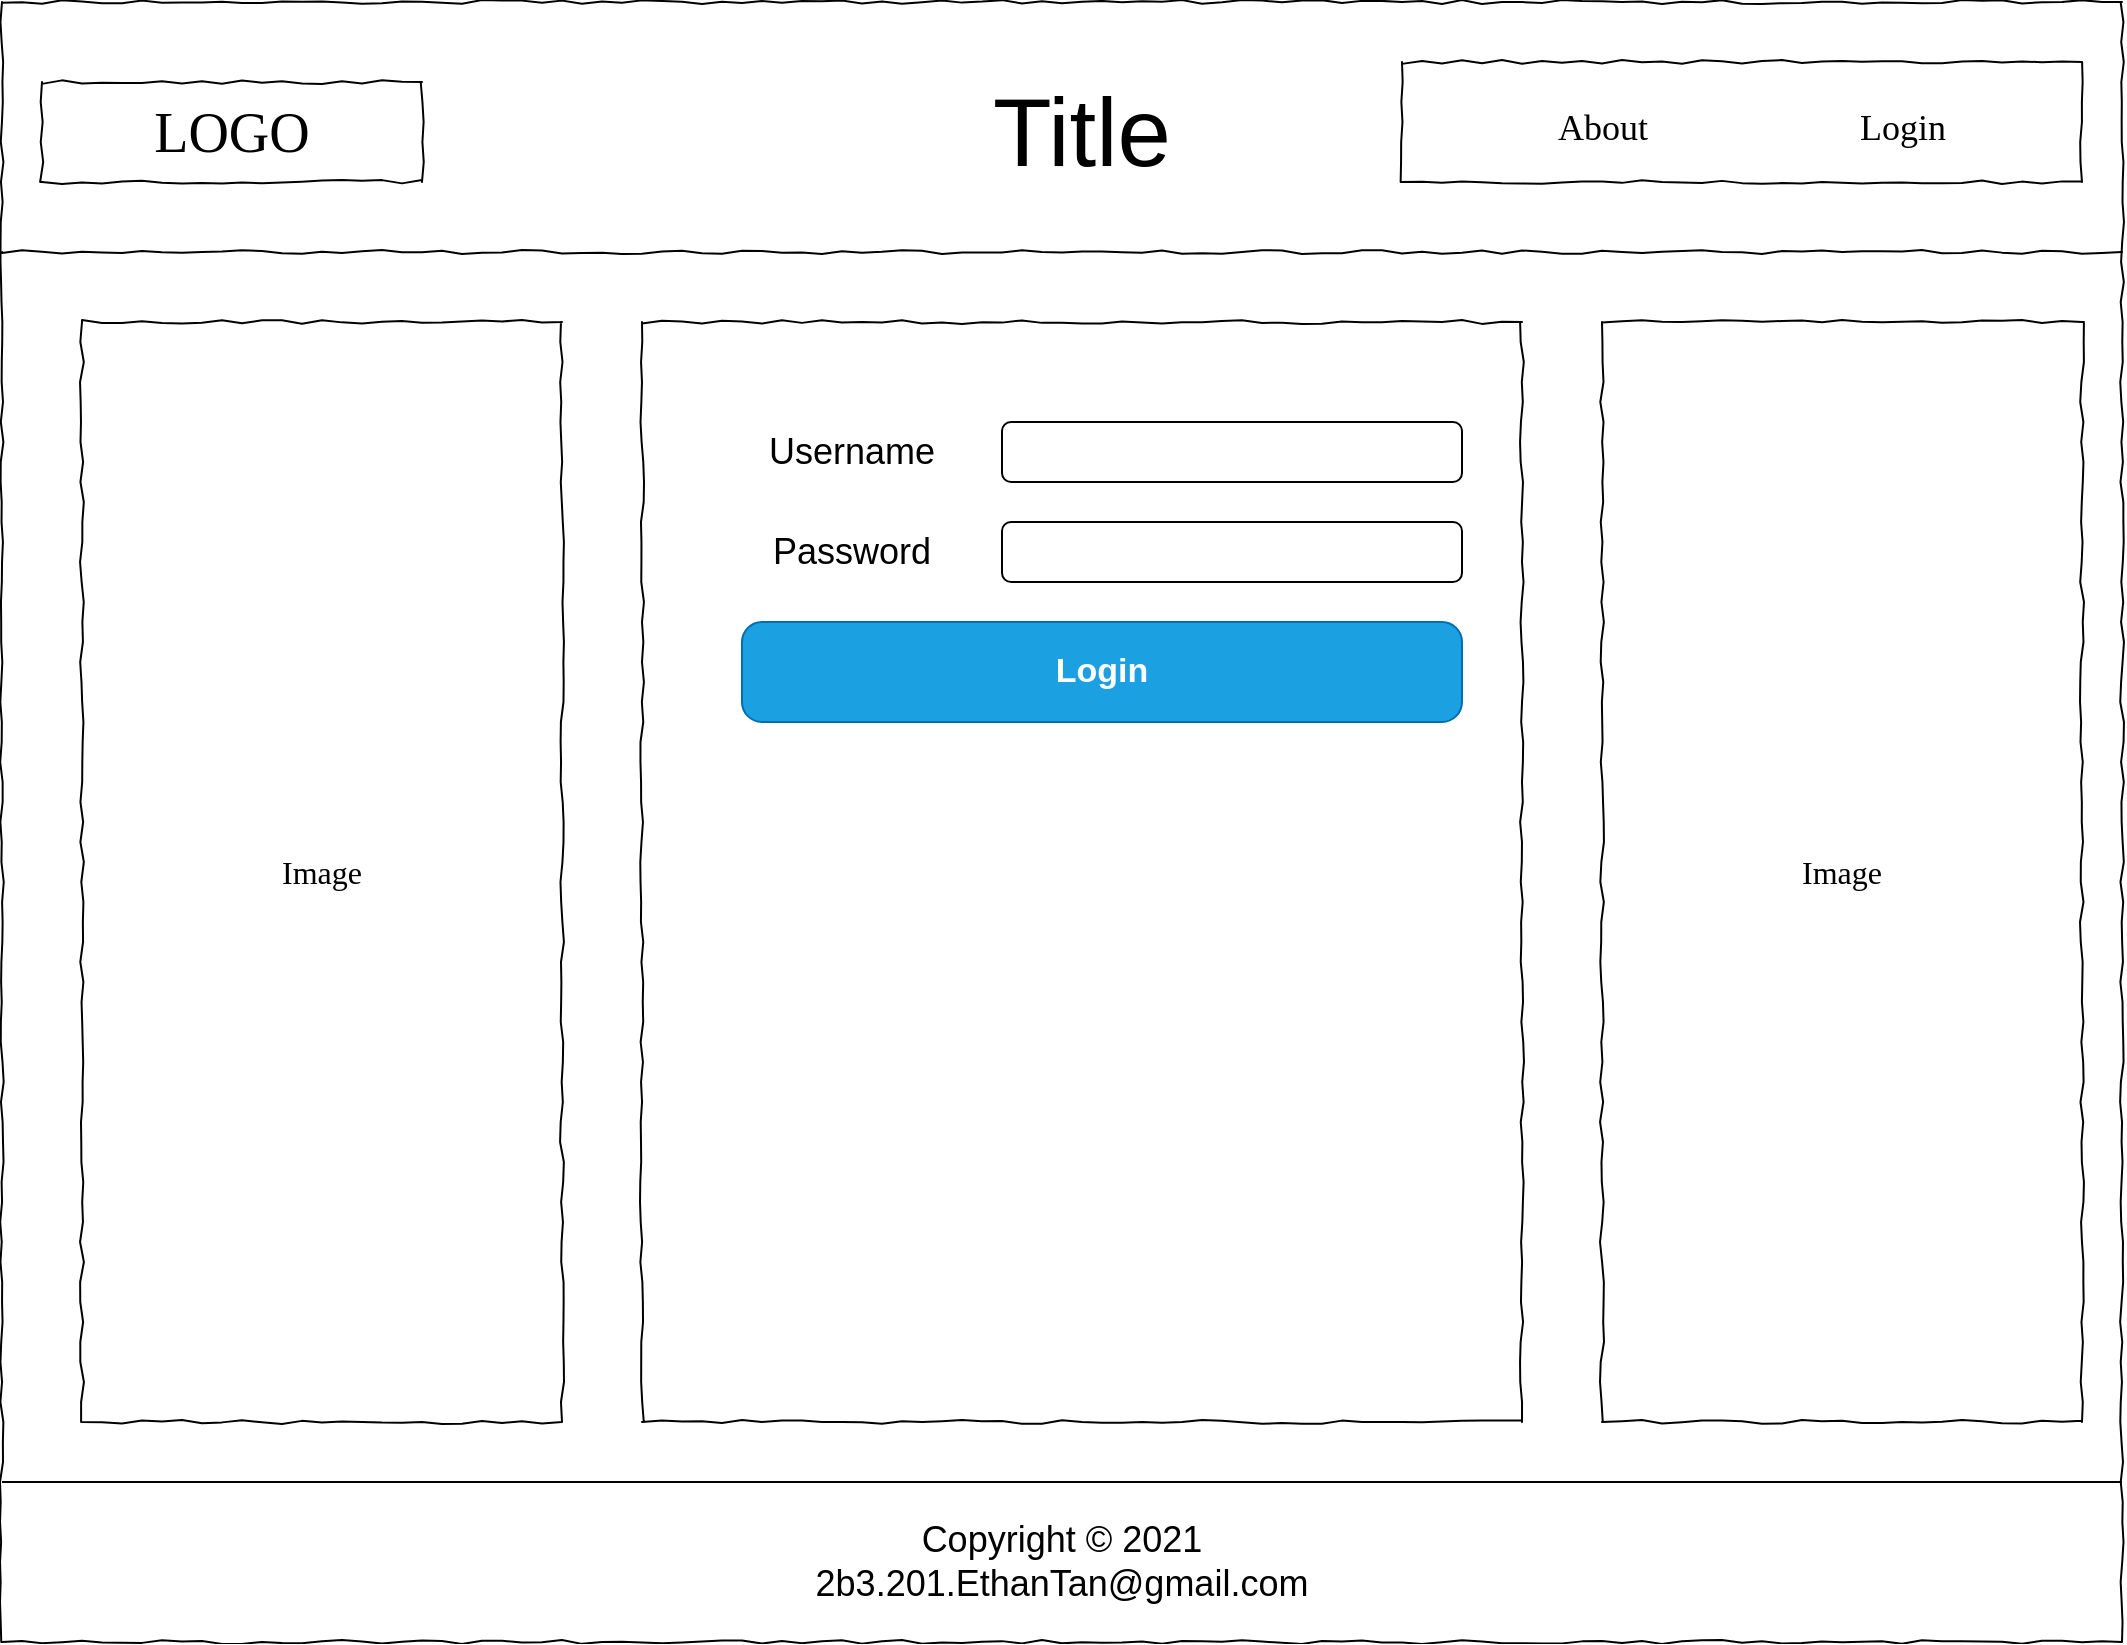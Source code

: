 <mxfile pages="5">
    <diagram name="Login Page" id="03018318-947c-dd8e-b7a3-06fadd420f32">
        <mxGraphModel dx="515" dy="175" grid="1" gridSize="10" guides="1" tooltips="1" connect="1" arrows="1" fold="1" page="1" pageScale="1" pageWidth="1100" pageHeight="850" background="none" math="0" shadow="0">
            <root>
                <mxCell id="0"/>
                <mxCell id="1" parent="0"/>
                <mxCell id="677b7b8949515195-1" value="" style="whiteSpace=wrap;html=1;rounded=0;shadow=0;labelBackgroundColor=none;strokeColor=#000000;strokeWidth=1;fillColor=none;fontFamily=Verdana;fontSize=12;fontColor=#000000;align=center;comic=1;" parent="1" vertex="1">
                    <mxGeometry x="20" y="20" width="1060" height="820" as="geometry"/>
                </mxCell>
                <mxCell id="677b7b8949515195-2" value="LOGO" style="whiteSpace=wrap;html=1;rounded=0;shadow=0;labelBackgroundColor=none;strokeWidth=1;fontFamily=Verdana;fontSize=28;align=center;comic=1;" parent="1" vertex="1">
                    <mxGeometry x="40" y="60" width="190" height="50" as="geometry"/>
                </mxCell>
                <mxCell id="677b7b8949515195-8" value="&lt;font style=&quot;font-size: 16px&quot;&gt;Image&lt;/font&gt;" style="whiteSpace=wrap;html=1;rounded=0;shadow=0;labelBackgroundColor=none;strokeWidth=1;fillColor=none;fontFamily=Verdana;fontSize=12;align=center;comic=1;" parent="1" vertex="1">
                    <mxGeometry x="60" y="180" width="240" height="550" as="geometry"/>
                </mxCell>
                <mxCell id="677b7b8949515195-9" value="" style="line;strokeWidth=1;html=1;rounded=0;shadow=0;labelBackgroundColor=none;fillColor=none;fontFamily=Verdana;fontSize=14;fontColor=#000000;align=center;comic=1;" parent="1" vertex="1">
                    <mxGeometry x="20" y="140" width="1060" height="10" as="geometry"/>
                </mxCell>
                <mxCell id="677b7b8949515195-10" value="" style="whiteSpace=wrap;html=1;rounded=0;shadow=0;labelBackgroundColor=none;strokeWidth=1;fillColor=none;fontFamily=Verdana;fontSize=12;align=center;comic=1;" parent="1" vertex="1">
                    <mxGeometry x="720" y="50" width="340" height="60" as="geometry"/>
                </mxCell>
                <mxCell id="677b7b8949515195-11" value="About" style="text;html=1;points=[];align=center;verticalAlign=top;spacingTop=-4;fontSize=18;fontFamily=Verdana" parent="1" vertex="1">
                    <mxGeometry x="790" y="70" width="60" height="30" as="geometry"/>
                </mxCell>
                <mxCell id="677b7b8949515195-25" value="" style="whiteSpace=wrap;html=1;rounded=0;shadow=0;labelBackgroundColor=none;strokeWidth=1;fillColor=none;fontFamily=Verdana;fontSize=12;align=center;comic=1;" parent="1" vertex="1">
                    <mxGeometry x="340" y="180" width="440" height="550" as="geometry"/>
                </mxCell>
                <mxCell id="jlgpzbXPaKx-CtilnDtw-2" value="Title" style="text;html=1;strokeColor=none;fillColor=none;align=center;verticalAlign=middle;whiteSpace=wrap;rounded=0;fontSize=48;" parent="1" vertex="1">
                    <mxGeometry x="490" y="60" width="140" height="50" as="geometry"/>
                </mxCell>
                <mxCell id="jlgpzbXPaKx-CtilnDtw-3" value="Login" style="text;html=1;points=[];align=center;verticalAlign=top;spacingTop=-4;fontSize=18;fontFamily=Verdana" parent="1" vertex="1">
                    <mxGeometry x="940" y="70" width="60" height="30" as="geometry"/>
                </mxCell>
                <mxCell id="jlgpzbXPaKx-CtilnDtw-4" value="" style="endArrow=none;html=1;rounded=0;fontSize=18;" parent="1" target="677b7b8949515195-1" edge="1">
                    <mxGeometry width="50" height="50" relative="1" as="geometry">
                        <mxPoint x="20" y="760" as="sourcePoint"/>
                        <mxPoint x="70" y="730" as="targetPoint"/>
                        <Array as="points">
                            <mxPoint x="560" y="760"/>
                            <mxPoint x="1080" y="760"/>
                        </Array>
                    </mxGeometry>
                </mxCell>
                <mxCell id="jlgpzbXPaKx-CtilnDtw-7" value="&lt;font style=&quot;font-size: 18px&quot;&gt;Copyright&amp;nbsp;&lt;span style=&quot;font-family: &amp;#34;google sans&amp;#34; , &amp;#34;arial&amp;#34; , sans-serif ; text-align: left&quot;&gt;© 2021 2b3.201.EthanTan@gmail.com&lt;/span&gt;&lt;/font&gt;" style="text;html=1;strokeColor=none;fillColor=none;align=center;verticalAlign=middle;whiteSpace=wrap;rounded=0;fontSize=18;" parent="1" vertex="1">
                    <mxGeometry x="400" y="770" width="300" height="60" as="geometry"/>
                </mxCell>
                <mxCell id="jlgpzbXPaKx-CtilnDtw-9" value="Username" style="text;html=1;strokeColor=none;fillColor=none;align=center;verticalAlign=middle;whiteSpace=wrap;rounded=0;fontSize=18;" parent="1" vertex="1">
                    <mxGeometry x="390" y="230" width="110" height="30" as="geometry"/>
                </mxCell>
                <mxCell id="jlgpzbXPaKx-CtilnDtw-10" value="&lt;font style=&quot;font-size: 16px&quot;&gt;Image&lt;/font&gt;" style="whiteSpace=wrap;html=1;rounded=0;shadow=0;labelBackgroundColor=none;strokeWidth=1;fillColor=none;fontFamily=Verdana;fontSize=12;align=center;comic=1;" parent="1" vertex="1">
                    <mxGeometry x="820" y="180" width="240" height="550" as="geometry"/>
                </mxCell>
                <mxCell id="jlgpzbXPaKx-CtilnDtw-11" value="Login" style="strokeWidth=1;shadow=0;dashed=0;align=center;html=1;shape=mxgraph.mockup.buttons.button;strokeColor=#006EAF;mainText=;buttonStyle=round;fontSize=17;fontStyle=1;fillColor=#1ba1e2;whiteSpace=wrap;fontColor=#ffffff;" parent="1" vertex="1">
                    <mxGeometry x="390" y="330" width="360" height="50" as="geometry"/>
                </mxCell>
                <mxCell id="jlgpzbXPaKx-CtilnDtw-12" value="" style="rounded=1;whiteSpace=wrap;html=1;fontSize=16;align=left;spacingLeft=5;fontColor=#8A8A8A;" parent="1" vertex="1">
                    <mxGeometry x="520" y="230" width="230" height="30" as="geometry"/>
                </mxCell>
                <mxCell id="jlgpzbXPaKx-CtilnDtw-14" value="Password" style="text;html=1;strokeColor=none;fillColor=none;align=center;verticalAlign=middle;whiteSpace=wrap;rounded=0;fontSize=18;" parent="1" vertex="1">
                    <mxGeometry x="390" y="280" width="110" height="30" as="geometry"/>
                </mxCell>
                <mxCell id="jlgpzbXPaKx-CtilnDtw-15" value="" style="rounded=1;whiteSpace=wrap;html=1;fontSize=16;align=left;spacingLeft=5;fontColor=#8A8A8A;" parent="1" vertex="1">
                    <mxGeometry x="520" y="280" width="230" height="30" as="geometry"/>
                </mxCell>
                <mxCell id="jlgpzbXPaKx-CtilnDtw-17" style="edgeStyle=orthogonalEdgeStyle;rounded=0;orthogonalLoop=1;jettySize=auto;html=1;exitX=0.5;exitY=1;exitDx=0;exitDy=0;fontSize=16;fontColor=#8A8A8A;" parent="1" source="jlgpzbXPaKx-CtilnDtw-15" target="jlgpzbXPaKx-CtilnDtw-15" edge="1">
                    <mxGeometry relative="1" as="geometry"/>
                </mxCell>
            </root>
        </mxGraphModel>
    </diagram>
    <diagram id="A6CFWMZUIeFK1SWH4dCE" name="Sign-Up Page">
        <mxGraphModel dx="515" dy="175" grid="1" gridSize="10" guides="1" tooltips="1" connect="1" arrows="1" fold="1" page="1" pageScale="1" pageWidth="1100" pageHeight="850" math="0" shadow="0">
            <root>
                <mxCell id="sD6iAGtp5GhJYIOsrSf3-0"/>
                <mxCell id="sD6iAGtp5GhJYIOsrSf3-1" parent="sD6iAGtp5GhJYIOsrSf3-0"/>
                <mxCell id="ZcNFMlTUNKSXj_gmjvCA-0" value="" style="whiteSpace=wrap;html=1;rounded=0;shadow=0;labelBackgroundColor=none;strokeColor=#000000;strokeWidth=1;fillColor=none;fontFamily=Verdana;fontSize=12;fontColor=#000000;align=center;comic=1;" parent="sD6iAGtp5GhJYIOsrSf3-1" vertex="1">
                    <mxGeometry x="20" y="20" width="1060" height="820" as="geometry"/>
                </mxCell>
                <mxCell id="ZcNFMlTUNKSXj_gmjvCA-1" value="LOGO" style="whiteSpace=wrap;html=1;rounded=0;shadow=0;labelBackgroundColor=none;strokeWidth=1;fontFamily=Verdana;fontSize=28;align=center;comic=1;" parent="sD6iAGtp5GhJYIOsrSf3-1" vertex="1">
                    <mxGeometry x="40" y="60" width="190" height="50" as="geometry"/>
                </mxCell>
                <mxCell id="ZcNFMlTUNKSXj_gmjvCA-3" value="" style="line;strokeWidth=1;html=1;rounded=0;shadow=0;labelBackgroundColor=none;fillColor=none;fontFamily=Verdana;fontSize=14;fontColor=#000000;align=center;comic=1;" parent="sD6iAGtp5GhJYIOsrSf3-1" vertex="1">
                    <mxGeometry x="20" y="140" width="1060" height="10" as="geometry"/>
                </mxCell>
                <mxCell id="ZcNFMlTUNKSXj_gmjvCA-4" value="" style="whiteSpace=wrap;html=1;rounded=0;shadow=0;labelBackgroundColor=none;strokeWidth=1;fillColor=none;fontFamily=Verdana;fontSize=12;align=center;comic=1;" parent="sD6iAGtp5GhJYIOsrSf3-1" vertex="1">
                    <mxGeometry x="720" y="50" width="340" height="60" as="geometry"/>
                </mxCell>
                <mxCell id="ZcNFMlTUNKSXj_gmjvCA-5" value="About" style="text;html=1;points=[];align=center;verticalAlign=top;spacingTop=-4;fontSize=18;fontFamily=Verdana" parent="sD6iAGtp5GhJYIOsrSf3-1" vertex="1">
                    <mxGeometry x="790" y="70" width="60" height="30" as="geometry"/>
                </mxCell>
                <mxCell id="ZcNFMlTUNKSXj_gmjvCA-6" value="" style="whiteSpace=wrap;html=1;rounded=0;shadow=0;labelBackgroundColor=none;strokeWidth=1;fillColor=none;fontFamily=Verdana;fontSize=12;align=center;comic=1;" parent="sD6iAGtp5GhJYIOsrSf3-1" vertex="1">
                    <mxGeometry x="80" y="180" width="980" height="550" as="geometry"/>
                </mxCell>
                <mxCell id="ZcNFMlTUNKSXj_gmjvCA-7" value="Title" style="text;html=1;strokeColor=none;fillColor=none;align=center;verticalAlign=middle;whiteSpace=wrap;rounded=0;fontSize=48;" parent="sD6iAGtp5GhJYIOsrSf3-1" vertex="1">
                    <mxGeometry x="490" y="60" width="140" height="50" as="geometry"/>
                </mxCell>
                <mxCell id="ZcNFMlTUNKSXj_gmjvCA-8" value="Login" style="text;html=1;points=[];align=center;verticalAlign=top;spacingTop=-4;fontSize=18;fontFamily=Verdana" parent="sD6iAGtp5GhJYIOsrSf3-1" vertex="1">
                    <mxGeometry x="940" y="70" width="60" height="30" as="geometry"/>
                </mxCell>
                <mxCell id="ZcNFMlTUNKSXj_gmjvCA-9" value="" style="endArrow=none;html=1;rounded=0;fontSize=18;" parent="sD6iAGtp5GhJYIOsrSf3-1" target="ZcNFMlTUNKSXj_gmjvCA-0" edge="1">
                    <mxGeometry width="50" height="50" relative="1" as="geometry">
                        <mxPoint x="20.0" y="760" as="sourcePoint"/>
                        <mxPoint x="70" y="730" as="targetPoint"/>
                        <Array as="points">
                            <mxPoint x="560" y="760"/>
                            <mxPoint x="1080" y="760"/>
                        </Array>
                    </mxGeometry>
                </mxCell>
                <mxCell id="ZcNFMlTUNKSXj_gmjvCA-10" value="&lt;font style=&quot;font-size: 18px&quot;&gt;Copyright&amp;nbsp;&lt;span style=&quot;font-family: &amp;#34;google sans&amp;#34; , &amp;#34;arial&amp;#34; , sans-serif ; text-align: left&quot;&gt;© 2021 2b3.201.EthanTan@gmail.com&lt;/span&gt;&lt;/font&gt;" style="text;html=1;strokeColor=none;fillColor=none;align=center;verticalAlign=middle;whiteSpace=wrap;rounded=0;fontSize=18;" parent="sD6iAGtp5GhJYIOsrSf3-1" vertex="1">
                    <mxGeometry x="400" y="770" width="300" height="60" as="geometry"/>
                </mxCell>
                <mxCell id="ZcNFMlTUNKSXj_gmjvCA-11" value="New Username" style="text;html=1;strokeColor=none;fillColor=none;align=right;verticalAlign=middle;whiteSpace=wrap;rounded=0;fontSize=18;" parent="sD6iAGtp5GhJYIOsrSf3-1" vertex="1">
                    <mxGeometry x="355" y="270" width="140" height="30" as="geometry"/>
                </mxCell>
                <mxCell id="ZcNFMlTUNKSXj_gmjvCA-13" value="Sign Up" style="strokeWidth=1;shadow=0;dashed=0;align=center;html=1;shape=mxgraph.mockup.buttons.button;strokeColor=#005700;mainText=;buttonStyle=round;fontSize=17;fontStyle=1;fillColor=#008a00;whiteSpace=wrap;fontColor=#ffffff;" parent="sD6iAGtp5GhJYIOsrSf3-1" vertex="1">
                    <mxGeometry x="347.5" y="435" width="180" height="40" as="geometry"/>
                </mxCell>
                <mxCell id="ZcNFMlTUNKSXj_gmjvCA-14" value="E.g. John Doe" style="rounded=1;whiteSpace=wrap;html=1;fontSize=16;align=left;spacingLeft=5;fontColor=#8A8A8A;" parent="sD6iAGtp5GhJYIOsrSf3-1" vertex="1">
                    <mxGeometry x="510" y="270" width="230" height="30" as="geometry"/>
                </mxCell>
                <mxCell id="ZcNFMlTUNKSXj_gmjvCA-15" value="New Password" style="text;html=1;strokeColor=none;fillColor=none;align=right;verticalAlign=middle;whiteSpace=wrap;rounded=0;fontSize=18;" parent="sD6iAGtp5GhJYIOsrSf3-1" vertex="1">
                    <mxGeometry x="365" y="320" width="130" height="30" as="geometry"/>
                </mxCell>
                <mxCell id="ZcNFMlTUNKSXj_gmjvCA-16" value="" style="rounded=1;whiteSpace=wrap;html=1;fontSize=16;align=left;spacingLeft=5;fontColor=#8A8A8A;" parent="sD6iAGtp5GhJYIOsrSf3-1" vertex="1">
                    <mxGeometry x="510" y="320" width="230" height="30" as="geometry"/>
                </mxCell>
                <mxCell id="ZcNFMlTUNKSXj_gmjvCA-17" style="edgeStyle=orthogonalEdgeStyle;rounded=0;orthogonalLoop=1;jettySize=auto;html=1;exitX=0.5;exitY=1;exitDx=0;exitDy=0;fontSize=16;fontColor=#8A8A8A;" parent="sD6iAGtp5GhJYIOsrSf3-1" source="ZcNFMlTUNKSXj_gmjvCA-16" target="ZcNFMlTUNKSXj_gmjvCA-16" edge="1">
                    <mxGeometry relative="1" as="geometry"/>
                </mxCell>
                <mxCell id="dIspgqHlJQNAVi5b7Blh-0" value="Confirm Password&lt;span style=&quot;color: rgba(0 , 0 , 0 , 0) ; font-family: monospace ; font-size: 0px&quot;&gt;%3CmxGraphModel%3E%3Croot%3E%3CmxCell%20id%3D%220%22%2F%3E%3CmxCell%20id%3D%221%22%20parent%3D%220%22%2F%3E%3CmxCell%20id%3D%222%22%20value%3D%22Password%22%20style%3D%22text%3Bhtml%3D1%3BstrokeColor%3Dnone%3BfillColor%3Dnone%3Balign%3Dcenter%3BverticalAlign%3Dmiddle%3BwhiteSpace%3Dwrap%3Brounded%3D0%3BfontSize%3D18%3B%22%20vertex%3D%221%22%20parent%3D%221%22%3E%3CmxGeometry%20x%3D%22390%22%20y%3D%22280%22%20width%3D%22110%22%20height%3D%2230%22%20as%3D%22geometry%22%2F%3E%3C%2FmxCell%3E%3CmxCell%20id%3D%223%22%20value%3D%22E.g.%20John%20Doe%22%20style%3D%22rounded%3D1%3BwhiteSpace%3Dwrap%3Bhtml%3D1%3BfontSize%3D16%3Balign%3Dleft%3BspacingLeft%3D5%3BfontColor%3D%238A8A8A%3B%22%20vertex%3D%221%22%20parent%3D%221%22%3E%3CmxGeometry%20x%3D%22520%22%20y%3D%22280%22%20width%3D%22230%22%20height%3D%2230%22%20as%3D%22geometry%22%2F%3E%3C%2FmxCell%3E%3C%2Froot%3E%3C%2FmxGraphModel%3E&lt;/span&gt;" style="text;html=1;strokeColor=none;fillColor=none;align=right;verticalAlign=middle;whiteSpace=wrap;rounded=0;fontSize=18;" parent="sD6iAGtp5GhJYIOsrSf3-1" vertex="1">
                    <mxGeometry x="335" y="370" width="160" height="30" as="geometry"/>
                </mxCell>
                <mxCell id="dIspgqHlJQNAVi5b7Blh-1" value="" style="rounded=1;whiteSpace=wrap;html=1;fontSize=16;align=left;spacingLeft=5;fontColor=#8A8A8A;" parent="sD6iAGtp5GhJYIOsrSf3-1" vertex="1">
                    <mxGeometry x="510" y="370" width="230" height="30" as="geometry"/>
                </mxCell>
                <mxCell id="dIspgqHlJQNAVi5b7Blh-2" value="Your Email" style="text;html=1;strokeColor=none;fillColor=none;align=right;verticalAlign=middle;whiteSpace=wrap;rounded=0;fontSize=18;" parent="sD6iAGtp5GhJYIOsrSf3-1" vertex="1">
                    <mxGeometry x="380" y="220" width="115" height="30" as="geometry"/>
                </mxCell>
                <mxCell id="dIspgqHlJQNAVi5b7Blh-3" value="E.g. john_doe@abc.net" style="rounded=1;whiteSpace=wrap;html=1;fontSize=16;align=left;spacingLeft=5;fontColor=#8A8A8A;" parent="sD6iAGtp5GhJYIOsrSf3-1" vertex="1">
                    <mxGeometry x="510" y="220" width="230" height="30" as="geometry"/>
                </mxCell>
                <mxCell id="-LFCpjzyBjivWzk2k1qf-0" value="Cancel" style="strokeWidth=1;shadow=0;dashed=0;align=center;html=1;shape=mxgraph.mockup.buttons.button;strokeColor=#B09500;mainText=;buttonStyle=round;fontSize=17;fontStyle=1;fillColor=#e3c800;whiteSpace=wrap;fontColor=#6E6E6E;" parent="sD6iAGtp5GhJYIOsrSf3-1" vertex="1">
                    <mxGeometry x="560" y="435" width="180" height="40" as="geometry"/>
                </mxCell>
            </root>
        </mxGraphModel>
    </diagram>
    <diagram id="A6BoU_-hGoGgJx2I8naz" name="About Page">
        <mxGraphModel dx="515" dy="175" grid="1" gridSize="10" guides="1" tooltips="1" connect="1" arrows="1" fold="1" page="1" pageScale="1" pageWidth="1100" pageHeight="850" math="0" shadow="0">
            <root>
                <mxCell id="TFQY5czn47okGpMW3xpG-0"/>
                <mxCell id="TFQY5czn47okGpMW3xpG-1" parent="TFQY5czn47okGpMW3xpG-0"/>
                <mxCell id="HIyUThHaCWzAPEJsMTxO-0" value="" style="whiteSpace=wrap;html=1;rounded=0;shadow=0;labelBackgroundColor=none;strokeColor=#000000;strokeWidth=1;fillColor=none;fontFamily=Verdana;fontSize=12;fontColor=#000000;align=center;comic=1;" parent="TFQY5czn47okGpMW3xpG-1" vertex="1">
                    <mxGeometry x="20" y="20" width="1060" height="820" as="geometry"/>
                </mxCell>
                <mxCell id="HIyUThHaCWzAPEJsMTxO-1" value="LOGO" style="whiteSpace=wrap;html=1;rounded=0;shadow=0;labelBackgroundColor=none;strokeWidth=1;fontFamily=Verdana;fontSize=28;align=center;comic=1;" parent="TFQY5czn47okGpMW3xpG-1" vertex="1">
                    <mxGeometry x="40" y="60" width="190" height="50" as="geometry"/>
                </mxCell>
                <mxCell id="HIyUThHaCWzAPEJsMTxO-2" value="&lt;font style=&quot;font-size: 16px&quot;&gt;Image&lt;/font&gt;" style="whiteSpace=wrap;html=1;rounded=0;shadow=0;labelBackgroundColor=none;strokeWidth=1;fillColor=none;fontFamily=Verdana;fontSize=12;align=center;comic=1;" parent="TFQY5czn47okGpMW3xpG-1" vertex="1">
                    <mxGeometry x="60" y="180" width="240" height="550" as="geometry"/>
                </mxCell>
                <mxCell id="HIyUThHaCWzAPEJsMTxO-3" value="" style="line;strokeWidth=1;html=1;rounded=0;shadow=0;labelBackgroundColor=none;fillColor=none;fontFamily=Verdana;fontSize=14;fontColor=#000000;align=center;comic=1;" parent="TFQY5czn47okGpMW3xpG-1" vertex="1">
                    <mxGeometry x="20" y="140" width="1060" height="10" as="geometry"/>
                </mxCell>
                <mxCell id="HIyUThHaCWzAPEJsMTxO-4" value="" style="whiteSpace=wrap;html=1;rounded=0;shadow=0;labelBackgroundColor=none;strokeWidth=1;fillColor=none;fontFamily=Verdana;fontSize=12;align=center;comic=1;" parent="TFQY5czn47okGpMW3xpG-1" vertex="1">
                    <mxGeometry x="720" y="50" width="340" height="60" as="geometry"/>
                </mxCell>
                <mxCell id="HIyUThHaCWzAPEJsMTxO-5" value="About" style="text;html=1;points=[];align=center;verticalAlign=top;spacingTop=-4;fontSize=18;fontFamily=Verdana" parent="TFQY5czn47okGpMW3xpG-1" vertex="1">
                    <mxGeometry x="790" y="70" width="60" height="30" as="geometry"/>
                </mxCell>
                <mxCell id="HIyUThHaCWzAPEJsMTxO-6" value="&lt;span style=&quot;font-family: &amp;#34;open sans&amp;#34; , &amp;#34;arial&amp;#34; , sans-serif ; text-align: justify&quot;&gt;&lt;font style=&quot;font-size: 23px&quot;&gt;Lorem ipsum dolor sit amet, consectetur adipiscing elit, sed do eiusmod tempor incididunt ut labore et dolore magna aliqua. Ut enim ad minim veniam, quis nostrud exercitation ullamco laboris nisi ut aliquip ex ea commodo consequat. Duis aute irure dolor in reprehenderit in voluptate velit esse cillum dolore eu fugiat nulla pariatur. Excepteur sint occaecat cupidatat non proident, sunt in culpa qui officia deserunt mollit anim id est laborum&lt;/font&gt;&lt;/span&gt;" style="whiteSpace=wrap;html=1;rounded=0;shadow=0;labelBackgroundColor=none;strokeWidth=1;fillColor=none;fontFamily=Verdana;fontSize=12;align=center;comic=1;spacingLeft=16;spacingRight=16;" parent="TFQY5czn47okGpMW3xpG-1" vertex="1">
                    <mxGeometry x="340" y="180" width="440" height="550" as="geometry"/>
                </mxCell>
                <mxCell id="HIyUThHaCWzAPEJsMTxO-7" value="Title" style="text;html=1;strokeColor=none;fillColor=none;align=center;verticalAlign=middle;whiteSpace=wrap;rounded=0;fontSize=48;" parent="TFQY5czn47okGpMW3xpG-1" vertex="1">
                    <mxGeometry x="490" y="60" width="140" height="50" as="geometry"/>
                </mxCell>
                <mxCell id="HIyUThHaCWzAPEJsMTxO-8" value="Login" style="text;html=1;points=[];align=center;verticalAlign=top;spacingTop=-4;fontSize=18;fontFamily=Verdana" parent="TFQY5czn47okGpMW3xpG-1" vertex="1">
                    <mxGeometry x="940" y="70" width="60" height="30" as="geometry"/>
                </mxCell>
                <mxCell id="HIyUThHaCWzAPEJsMTxO-9" value="" style="endArrow=none;html=1;rounded=0;fontSize=18;" parent="TFQY5czn47okGpMW3xpG-1" target="HIyUThHaCWzAPEJsMTxO-0" edge="1">
                    <mxGeometry width="50" height="50" relative="1" as="geometry">
                        <mxPoint x="20.0" y="760" as="sourcePoint"/>
                        <mxPoint x="70" y="730" as="targetPoint"/>
                        <Array as="points">
                            <mxPoint x="560" y="760"/>
                            <mxPoint x="1080" y="760"/>
                        </Array>
                    </mxGeometry>
                </mxCell>
                <mxCell id="HIyUThHaCWzAPEJsMTxO-10" value="&lt;font style=&quot;font-size: 18px&quot;&gt;Copyright&amp;nbsp;&lt;span style=&quot;font-family: &amp;#34;google sans&amp;#34; , &amp;#34;arial&amp;#34; , sans-serif ; text-align: left&quot;&gt;© 2021 2b3.201.EthanTan@gmail.com&lt;/span&gt;&lt;/font&gt;" style="text;html=1;strokeColor=none;fillColor=none;align=center;verticalAlign=middle;whiteSpace=wrap;rounded=0;fontSize=18;" parent="TFQY5czn47okGpMW3xpG-1" vertex="1">
                    <mxGeometry x="400" y="770" width="300" height="60" as="geometry"/>
                </mxCell>
                <mxCell id="HIyUThHaCWzAPEJsMTxO-12" value="&lt;font style=&quot;font-size: 16px&quot;&gt;Image&lt;/font&gt;" style="whiteSpace=wrap;html=1;rounded=0;shadow=0;labelBackgroundColor=none;strokeWidth=1;fillColor=none;fontFamily=Verdana;fontSize=12;align=center;comic=1;" parent="TFQY5czn47okGpMW3xpG-1" vertex="1">
                    <mxGeometry x="820" y="180" width="240" height="550" as="geometry"/>
                </mxCell>
                <mxCell id="HIyUThHaCWzAPEJsMTxO-17" style="edgeStyle=orthogonalEdgeStyle;rounded=0;orthogonalLoop=1;jettySize=auto;html=1;exitX=0.5;exitY=1;exitDx=0;exitDy=0;fontSize=16;fontColor=#8A8A8A;" parent="TFQY5czn47okGpMW3xpG-1" edge="1">
                    <mxGeometry relative="1" as="geometry">
                        <mxPoint x="635" y="310" as="sourcePoint"/>
                        <mxPoint x="635" y="310" as="targetPoint"/>
                    </mxGeometry>
                </mxCell>
            </root>
        </mxGraphModel>
    </diagram>
    <diagram id="DTAgY2-nhpfcqhcjn9IV" name="Home (new prediction) Page">
        <mxGraphModel dx="515" dy="175" grid="1" gridSize="10" guides="1" tooltips="1" connect="1" arrows="1" fold="1" page="1" pageScale="1" pageWidth="1100" pageHeight="850" math="0" shadow="0">
            <root>
                <mxCell id="NyZaAUXZyafqqTmAw_CK-0"/>
                <mxCell id="NyZaAUXZyafqqTmAw_CK-1" parent="NyZaAUXZyafqqTmAw_CK-0"/>
                <mxCell id="ybgwnyrLD5EkXlq765gd-0" value="" style="whiteSpace=wrap;html=1;rounded=0;shadow=0;labelBackgroundColor=none;strokeColor=#000000;strokeWidth=1;fillColor=none;fontFamily=Verdana;fontSize=12;fontColor=#000000;align=center;comic=1;" parent="NyZaAUXZyafqqTmAw_CK-1" vertex="1">
                    <mxGeometry x="20" y="20" width="1060" height="820" as="geometry"/>
                </mxCell>
                <mxCell id="ybgwnyrLD5EkXlq765gd-1" value="LOGO" style="whiteSpace=wrap;html=1;rounded=0;shadow=0;labelBackgroundColor=none;strokeWidth=1;fontFamily=Verdana;fontSize=28;align=center;comic=1;" parent="NyZaAUXZyafqqTmAw_CK-1" vertex="1">
                    <mxGeometry x="40" y="60" width="190" height="50" as="geometry"/>
                </mxCell>
                <mxCell id="ybgwnyrLD5EkXlq765gd-2" value="" style="whiteSpace=wrap;html=1;rounded=0;shadow=0;labelBackgroundColor=none;strokeWidth=1;fillColor=none;fontFamily=Verdana;fontSize=12;align=center;comic=1;" parent="NyZaAUXZyafqqTmAw_CK-1" vertex="1">
                    <mxGeometry x="60" y="180" width="240" height="550" as="geometry"/>
                </mxCell>
                <mxCell id="ybgwnyrLD5EkXlq765gd-3" value="" style="line;strokeWidth=1;html=1;rounded=0;shadow=0;labelBackgroundColor=none;fillColor=none;fontFamily=Verdana;fontSize=14;fontColor=#000000;align=center;comic=1;" parent="NyZaAUXZyafqqTmAw_CK-1" vertex="1">
                    <mxGeometry x="20" y="140" width="1060" height="10" as="geometry"/>
                </mxCell>
                <mxCell id="ybgwnyrLD5EkXlq765gd-4" value="" style="whiteSpace=wrap;html=1;rounded=0;shadow=0;labelBackgroundColor=none;strokeWidth=1;fillColor=none;fontFamily=Verdana;fontSize=12;align=center;comic=1;" parent="NyZaAUXZyafqqTmAw_CK-1" vertex="1">
                    <mxGeometry x="530" y="50" width="530" height="60" as="geometry"/>
                </mxCell>
                <mxCell id="ybgwnyrLD5EkXlq765gd-5" value="About" style="text;html=1;points=[];align=center;verticalAlign=top;spacingTop=-4;fontSize=18;fontFamily=Verdana" parent="NyZaAUXZyafqqTmAw_CK-1" vertex="1">
                    <mxGeometry x="620" y="65" width="60" height="30" as="geometry"/>
                </mxCell>
                <mxCell id="ybgwnyrLD5EkXlq765gd-6" value="" style="whiteSpace=wrap;html=1;rounded=0;shadow=0;labelBackgroundColor=none;strokeWidth=1;fillColor=none;fontFamily=Verdana;fontSize=12;align=center;comic=1;" parent="NyZaAUXZyafqqTmAw_CK-1" vertex="1">
                    <mxGeometry x="340" y="180" width="440" height="550" as="geometry"/>
                </mxCell>
                <mxCell id="ybgwnyrLD5EkXlq765gd-7" value="Title" style="text;html=1;strokeColor=none;fillColor=none;align=center;verticalAlign=middle;whiteSpace=wrap;rounded=0;fontSize=48;" parent="NyZaAUXZyafqqTmAw_CK-1" vertex="1">
                    <mxGeometry x="270" y="60" width="140" height="50" as="geometry"/>
                </mxCell>
                <mxCell id="ybgwnyrLD5EkXlq765gd-8" value="Logout" style="text;html=1;points=[];align=center;verticalAlign=top;spacingTop=-4;fontSize=18;fontFamily=Verdana" parent="NyZaAUXZyafqqTmAw_CK-1" vertex="1">
                    <mxGeometry x="920" y="65" width="80" height="30" as="geometry"/>
                </mxCell>
                <mxCell id="ybgwnyrLD5EkXlq765gd-9" value="" style="endArrow=none;html=1;rounded=0;fontSize=18;" parent="NyZaAUXZyafqqTmAw_CK-1" target="ybgwnyrLD5EkXlq765gd-0" edge="1">
                    <mxGeometry width="50" height="50" relative="1" as="geometry">
                        <mxPoint x="20.0" y="760" as="sourcePoint"/>
                        <mxPoint x="70" y="730" as="targetPoint"/>
                        <Array as="points">
                            <mxPoint x="560" y="760"/>
                            <mxPoint x="1080" y="760"/>
                        </Array>
                    </mxGeometry>
                </mxCell>
                <mxCell id="ybgwnyrLD5EkXlq765gd-10" value="&lt;font style=&quot;font-size: 18px&quot;&gt;Copyright&amp;nbsp;&lt;span style=&quot;font-family: &amp;#34;google sans&amp;#34; , &amp;#34;arial&amp;#34; , sans-serif ; text-align: left&quot;&gt;© 2021 2b3.201.EthanTan@gmail.com&lt;/span&gt;&lt;/font&gt;" style="text;html=1;strokeColor=none;fillColor=none;align=center;verticalAlign=middle;whiteSpace=wrap;rounded=0;fontSize=18;" parent="NyZaAUXZyafqqTmAw_CK-1" vertex="1">
                    <mxGeometry x="400" y="770" width="300" height="60" as="geometry"/>
                </mxCell>
                <mxCell id="ybgwnyrLD5EkXlq765gd-12" value="" style="whiteSpace=wrap;html=1;rounded=0;shadow=0;labelBackgroundColor=none;strokeWidth=1;fillColor=none;fontFamily=Verdana;fontSize=12;align=center;comic=1;" parent="NyZaAUXZyafqqTmAw_CK-1" vertex="1">
                    <mxGeometry x="820" y="180" width="240" height="550" as="geometry"/>
                </mxCell>
                <mxCell id="ybgwnyrLD5EkXlq765gd-17" style="edgeStyle=orthogonalEdgeStyle;rounded=0;orthogonalLoop=1;jettySize=auto;html=1;exitX=0.5;exitY=1;exitDx=0;exitDy=0;fontSize=16;fontColor=#8A8A8A;" parent="NyZaAUXZyafqqTmAw_CK-1" edge="1">
                    <mxGeometry relative="1" as="geometry">
                        <mxPoint x="635" y="310" as="sourcePoint"/>
                        <mxPoint x="635" y="310" as="targetPoint"/>
                    </mxGeometry>
                </mxCell>
                <mxCell id="SynqtUkd94yRHO2bQfPr-0" value="Home" style="text;html=1;points=[];align=center;verticalAlign=top;spacingTop=-4;fontSize=18;fontFamily=Verdana" parent="NyZaAUXZyafqqTmAw_CK-1" vertex="1">
                    <mxGeometry x="770" y="65" width="60" height="30" as="geometry"/>
                </mxCell>
                <mxCell id="Z9OywAzO44Z5M25j2VM8-0" value="&lt;font style=&quot;font-size: 20px&quot; color=&quot;#000000&quot;&gt;Prediction History&lt;/font&gt;" style="text;html=1;strokeColor=none;fillColor=none;align=center;verticalAlign=middle;whiteSpace=wrap;rounded=0;fontColor=#6E6E6E;fontSize=20;" parent="NyZaAUXZyafqqTmAw_CK-1" vertex="1">
                    <mxGeometry x="92.5" y="290" width="175" height="30" as="geometry"/>
                </mxCell>
                <mxCell id="Z9OywAzO44Z5M25j2VM8-1" value="&lt;font color=&quot;#000000&quot;&gt;&amp;gt;&amp;gt; New Prediction&lt;/font&gt;" style="text;html=1;strokeColor=none;fillColor=none;align=center;verticalAlign=middle;whiteSpace=wrap;rounded=0;fontColor=#6E6E6E;fontSize=20;" parent="NyZaAUXZyafqqTmAw_CK-1" vertex="1">
                    <mxGeometry x="92.5" y="240" width="187.5" height="30" as="geometry"/>
                </mxCell>
                <mxCell id="sWxngQ9KtzCWDiV2mO2h-0" value="Field 1" style="text;html=1;strokeColor=none;fillColor=none;align=center;verticalAlign=middle;whiteSpace=wrap;rounded=0;fontSize=18;" parent="NyZaAUXZyafqqTmAw_CK-1" vertex="1">
                    <mxGeometry x="380" y="230" width="110" height="30" as="geometry"/>
                </mxCell>
                <mxCell id="sWxngQ9KtzCWDiV2mO2h-1" value="" style="rounded=1;whiteSpace=wrap;html=1;fontSize=16;align=left;spacingLeft=5;fontColor=#8A8A8A;" parent="NyZaAUXZyafqqTmAw_CK-1" vertex="1">
                    <mxGeometry x="510" y="230" width="230" height="30" as="geometry"/>
                </mxCell>
                <mxCell id="sWxngQ9KtzCWDiV2mO2h-2" value="Field 2" style="text;html=1;strokeColor=none;fillColor=none;align=center;verticalAlign=middle;whiteSpace=wrap;rounded=0;fontSize=18;" parent="NyZaAUXZyafqqTmAw_CK-1" vertex="1">
                    <mxGeometry x="380" y="280" width="110" height="30" as="geometry"/>
                </mxCell>
                <mxCell id="sWxngQ9KtzCWDiV2mO2h-3" value="" style="rounded=1;whiteSpace=wrap;html=1;fontSize=16;align=left;spacingLeft=5;fontColor=#8A8A8A;" parent="NyZaAUXZyafqqTmAw_CK-1" vertex="1">
                    <mxGeometry x="510" y="280" width="230" height="30" as="geometry"/>
                </mxCell>
                <mxCell id="sWxngQ9KtzCWDiV2mO2h-5" value="&lt;font color=&quot;#000000&quot;&gt;Submit for Prediction&lt;/font&gt;" style="labelPosition=center;verticalLabelPosition=middle;align=center;html=1;shape=mxgraph.basic.button;dx=10;fontSize=20;fontColor=#6E6E6E;" parent="NyZaAUXZyafqqTmAw_CK-1" vertex="1">
                    <mxGeometry x="400" y="340" width="340" height="50" as="geometry"/>
                </mxCell>
            </root>
        </mxGraphModel>
    </diagram>
    <diagram name="Home (history) Page" id="93fAxreSzp83tNRLxzDf">
        <mxGraphModel dx="515" dy="175" grid="1" gridSize="10" guides="1" tooltips="1" connect="1" arrows="1" fold="1" page="1" pageScale="1" pageWidth="1100" pageHeight="850" math="0" shadow="0">
            <root>
                <mxCell id="8Pm8QScqm_683TccqrMQ-0"/>
                <mxCell id="8Pm8QScqm_683TccqrMQ-1" parent="8Pm8QScqm_683TccqrMQ-0"/>
                <mxCell id="8Pm8QScqm_683TccqrMQ-2" value="" style="whiteSpace=wrap;html=1;rounded=0;shadow=0;labelBackgroundColor=none;strokeColor=#000000;strokeWidth=1;fillColor=none;fontFamily=Verdana;fontSize=12;fontColor=#000000;align=center;comic=1;" parent="8Pm8QScqm_683TccqrMQ-1" vertex="1">
                    <mxGeometry x="20" y="20" width="1060" height="820" as="geometry"/>
                </mxCell>
                <mxCell id="8Pm8QScqm_683TccqrMQ-3" value="LOGO" style="whiteSpace=wrap;html=1;rounded=0;shadow=0;labelBackgroundColor=none;strokeWidth=1;fontFamily=Verdana;fontSize=28;align=center;comic=1;" parent="8Pm8QScqm_683TccqrMQ-1" vertex="1">
                    <mxGeometry x="40" y="60" width="190" height="50" as="geometry"/>
                </mxCell>
                <mxCell id="8Pm8QScqm_683TccqrMQ-4" value="" style="whiteSpace=wrap;html=1;rounded=0;shadow=0;labelBackgroundColor=none;strokeWidth=1;fillColor=none;fontFamily=Verdana;fontSize=12;align=center;comic=1;" parent="8Pm8QScqm_683TccqrMQ-1" vertex="1">
                    <mxGeometry x="60" y="180" width="240" height="550" as="geometry"/>
                </mxCell>
                <mxCell id="8Pm8QScqm_683TccqrMQ-5" value="" style="line;strokeWidth=1;html=1;rounded=0;shadow=0;labelBackgroundColor=none;fillColor=none;fontFamily=Verdana;fontSize=14;fontColor=#000000;align=center;comic=1;" parent="8Pm8QScqm_683TccqrMQ-1" vertex="1">
                    <mxGeometry x="20" y="140" width="1060" height="10" as="geometry"/>
                </mxCell>
                <mxCell id="8Pm8QScqm_683TccqrMQ-6" value="" style="whiteSpace=wrap;html=1;rounded=0;shadow=0;labelBackgroundColor=none;strokeWidth=1;fillColor=none;fontFamily=Verdana;fontSize=12;align=center;comic=1;" parent="8Pm8QScqm_683TccqrMQ-1" vertex="1">
                    <mxGeometry x="530" y="50" width="530" height="60" as="geometry"/>
                </mxCell>
                <mxCell id="8Pm8QScqm_683TccqrMQ-7" value="About" style="text;html=1;points=[];align=center;verticalAlign=top;spacingTop=-4;fontSize=18;fontFamily=Verdana" parent="8Pm8QScqm_683TccqrMQ-1" vertex="1">
                    <mxGeometry x="620" y="65" width="60" height="30" as="geometry"/>
                </mxCell>
                <mxCell id="8Pm8QScqm_683TccqrMQ-8" value="" style="whiteSpace=wrap;html=1;rounded=0;shadow=0;labelBackgroundColor=none;strokeWidth=1;fillColor=none;fontFamily=Verdana;fontSize=12;align=center;comic=1;" parent="8Pm8QScqm_683TccqrMQ-1" vertex="1">
                    <mxGeometry x="340" y="180" width="440" height="550" as="geometry"/>
                </mxCell>
                <mxCell id="8Pm8QScqm_683TccqrMQ-9" value="Title" style="text;html=1;strokeColor=none;fillColor=none;align=center;verticalAlign=middle;whiteSpace=wrap;rounded=0;fontSize=48;" parent="8Pm8QScqm_683TccqrMQ-1" vertex="1">
                    <mxGeometry x="270" y="60" width="140" height="50" as="geometry"/>
                </mxCell>
                <mxCell id="8Pm8QScqm_683TccqrMQ-10" value="Logout" style="text;html=1;points=[];align=center;verticalAlign=top;spacingTop=-4;fontSize=18;fontFamily=Verdana" parent="8Pm8QScqm_683TccqrMQ-1" vertex="1">
                    <mxGeometry x="920" y="65" width="80" height="30" as="geometry"/>
                </mxCell>
                <mxCell id="8Pm8QScqm_683TccqrMQ-11" value="" style="endArrow=none;html=1;rounded=0;fontSize=18;" parent="8Pm8QScqm_683TccqrMQ-1" target="8Pm8QScqm_683TccqrMQ-2" edge="1">
                    <mxGeometry width="50" height="50" relative="1" as="geometry">
                        <mxPoint x="20.0" y="760" as="sourcePoint"/>
                        <mxPoint x="70" y="730" as="targetPoint"/>
                        <Array as="points">
                            <mxPoint x="560" y="760"/>
                            <mxPoint x="1080" y="760"/>
                        </Array>
                    </mxGeometry>
                </mxCell>
                <mxCell id="8Pm8QScqm_683TccqrMQ-12" value="&lt;font style=&quot;font-size: 18px&quot;&gt;Copyright&amp;nbsp;&lt;span style=&quot;font-family: &amp;#34;google sans&amp;#34; , &amp;#34;arial&amp;#34; , sans-serif ; text-align: left&quot;&gt;© 2021 2b3.201.EthanTan@gmail.com&lt;/span&gt;&lt;/font&gt;" style="text;html=1;strokeColor=none;fillColor=none;align=center;verticalAlign=middle;whiteSpace=wrap;rounded=0;fontSize=18;" parent="8Pm8QScqm_683TccqrMQ-1" vertex="1">
                    <mxGeometry x="400" y="770" width="300" height="60" as="geometry"/>
                </mxCell>
                <mxCell id="8Pm8QScqm_683TccqrMQ-13" value="" style="whiteSpace=wrap;html=1;rounded=0;shadow=0;labelBackgroundColor=none;strokeWidth=1;fillColor=none;fontFamily=Verdana;fontSize=12;align=center;comic=1;" parent="8Pm8QScqm_683TccqrMQ-1" vertex="1">
                    <mxGeometry x="820" y="180" width="240" height="550" as="geometry"/>
                </mxCell>
                <mxCell id="8Pm8QScqm_683TccqrMQ-14" style="edgeStyle=orthogonalEdgeStyle;rounded=0;orthogonalLoop=1;jettySize=auto;html=1;exitX=0.5;exitY=1;exitDx=0;exitDy=0;fontSize=16;fontColor=#8A8A8A;" parent="8Pm8QScqm_683TccqrMQ-1" edge="1">
                    <mxGeometry relative="1" as="geometry">
                        <mxPoint x="635" y="310" as="sourcePoint"/>
                        <mxPoint x="635" y="310" as="targetPoint"/>
                    </mxGeometry>
                </mxCell>
                <mxCell id="8Pm8QScqm_683TccqrMQ-15" value="Home" style="text;html=1;points=[];align=center;verticalAlign=top;spacingTop=-4;fontSize=18;fontFamily=Verdana" parent="8Pm8QScqm_683TccqrMQ-1" vertex="1">
                    <mxGeometry x="770" y="65" width="60" height="30" as="geometry"/>
                </mxCell>
                <mxCell id="8Pm8QScqm_683TccqrMQ-16" value="&lt;font style=&quot;font-size: 20px&quot; color=&quot;#000000&quot;&gt;&amp;gt;&amp;gt; Prediction History&lt;/font&gt;" style="text;html=1;strokeColor=none;fillColor=none;align=center;verticalAlign=middle;whiteSpace=wrap;rounded=0;fontColor=#6E6E6E;fontSize=20;" parent="8Pm8QScqm_683TccqrMQ-1" vertex="1">
                    <mxGeometry x="92.5" y="290" width="187.5" height="30" as="geometry"/>
                </mxCell>
                <mxCell id="8Pm8QScqm_683TccqrMQ-17" value="&lt;font color=&quot;#000000&quot;&gt;New Prediction&lt;/font&gt;" style="text;html=1;strokeColor=none;fillColor=none;align=center;verticalAlign=middle;whiteSpace=wrap;rounded=0;fontColor=#6E6E6E;fontSize=20;" parent="8Pm8QScqm_683TccqrMQ-1" vertex="1">
                    <mxGeometry x="90" y="240" width="140" height="30" as="geometry"/>
                </mxCell>
                <mxCell id="fsfctVLM751hEk04BxLL-0" value="Table" style="shape=table;startSize=30;container=1;collapsible=0;childLayout=tableLayout;fontStyle=1;align=center;pointerEvents=1;" parent="8Pm8QScqm_683TccqrMQ-1" vertex="1">
                    <mxGeometry x="380" y="240" width="340" height="150" as="geometry"/>
                </mxCell>
                <mxCell id="fsfctVLM751hEk04BxLL-1" value="" style="shape=partialRectangle;html=1;whiteSpace=wrap;collapsible=0;dropTarget=0;pointerEvents=0;fillColor=none;top=0;left=0;bottom=0;right=0;points=[[0,0.5],[1,0.5]];portConstraint=eastwest;" parent="fsfctVLM751hEk04BxLL-0" vertex="1">
                    <mxGeometry y="30" width="340" height="40" as="geometry"/>
                </mxCell>
                <mxCell id="fsfctVLM751hEk04BxLL-2" value="" style="shape=partialRectangle;html=1;whiteSpace=wrap;connectable=0;fillColor=none;top=0;left=0;bottom=0;right=0;overflow=hidden;pointerEvents=1;" parent="fsfctVLM751hEk04BxLL-1" vertex="1">
                    <mxGeometry width="113" height="40" as="geometry">
                        <mxRectangle width="113" height="40" as="alternateBounds"/>
                    </mxGeometry>
                </mxCell>
                <mxCell id="fsfctVLM751hEk04BxLL-3" value="" style="shape=partialRectangle;html=1;whiteSpace=wrap;connectable=0;fillColor=none;top=0;left=0;bottom=0;right=0;overflow=hidden;pointerEvents=1;" parent="fsfctVLM751hEk04BxLL-1" vertex="1">
                    <mxGeometry x="113" width="114" height="40" as="geometry">
                        <mxRectangle width="114" height="40" as="alternateBounds"/>
                    </mxGeometry>
                </mxCell>
                <mxCell id="fsfctVLM751hEk04BxLL-4" value="" style="shape=partialRectangle;html=1;whiteSpace=wrap;connectable=0;fillColor=none;top=0;left=0;bottom=0;right=0;overflow=hidden;pointerEvents=1;" parent="fsfctVLM751hEk04BxLL-1" vertex="1">
                    <mxGeometry x="227" width="113" height="40" as="geometry">
                        <mxRectangle width="113" height="40" as="alternateBounds"/>
                    </mxGeometry>
                </mxCell>
                <mxCell id="fsfctVLM751hEk04BxLL-5" value="" style="shape=partialRectangle;html=1;whiteSpace=wrap;collapsible=0;dropTarget=0;pointerEvents=0;fillColor=none;top=0;left=0;bottom=0;right=0;points=[[0,0.5],[1,0.5]];portConstraint=eastwest;" parent="fsfctVLM751hEk04BxLL-0" vertex="1">
                    <mxGeometry y="70" width="340" height="40" as="geometry"/>
                </mxCell>
                <mxCell id="fsfctVLM751hEk04BxLL-6" value="" style="shape=partialRectangle;html=1;whiteSpace=wrap;connectable=0;fillColor=none;top=0;left=0;bottom=0;right=0;overflow=hidden;pointerEvents=1;" parent="fsfctVLM751hEk04BxLL-5" vertex="1">
                    <mxGeometry width="113" height="40" as="geometry">
                        <mxRectangle width="113" height="40" as="alternateBounds"/>
                    </mxGeometry>
                </mxCell>
                <mxCell id="fsfctVLM751hEk04BxLL-7" value="" style="shape=partialRectangle;html=1;whiteSpace=wrap;connectable=0;fillColor=none;top=0;left=0;bottom=0;right=0;overflow=hidden;pointerEvents=1;" parent="fsfctVLM751hEk04BxLL-5" vertex="1">
                    <mxGeometry x="113" width="114" height="40" as="geometry">
                        <mxRectangle width="114" height="40" as="alternateBounds"/>
                    </mxGeometry>
                </mxCell>
                <mxCell id="fsfctVLM751hEk04BxLL-8" value="" style="shape=partialRectangle;html=1;whiteSpace=wrap;connectable=0;fillColor=none;top=0;left=0;bottom=0;right=0;overflow=hidden;pointerEvents=1;" parent="fsfctVLM751hEk04BxLL-5" vertex="1">
                    <mxGeometry x="227" width="113" height="40" as="geometry">
                        <mxRectangle width="113" height="40" as="alternateBounds"/>
                    </mxGeometry>
                </mxCell>
                <mxCell id="fsfctVLM751hEk04BxLL-9" value="" style="shape=partialRectangle;html=1;whiteSpace=wrap;collapsible=0;dropTarget=0;pointerEvents=0;fillColor=none;top=0;left=0;bottom=0;right=0;points=[[0,0.5],[1,0.5]];portConstraint=eastwest;" parent="fsfctVLM751hEk04BxLL-0" vertex="1">
                    <mxGeometry y="110" width="340" height="40" as="geometry"/>
                </mxCell>
                <mxCell id="fsfctVLM751hEk04BxLL-10" value="" style="shape=partialRectangle;html=1;whiteSpace=wrap;connectable=0;fillColor=none;top=0;left=0;bottom=0;right=0;overflow=hidden;pointerEvents=1;" parent="fsfctVLM751hEk04BxLL-9" vertex="1">
                    <mxGeometry width="113" height="40" as="geometry">
                        <mxRectangle width="113" height="40" as="alternateBounds"/>
                    </mxGeometry>
                </mxCell>
                <mxCell id="fsfctVLM751hEk04BxLL-11" value="" style="shape=partialRectangle;html=1;whiteSpace=wrap;connectable=0;fillColor=none;top=0;left=0;bottom=0;right=0;overflow=hidden;pointerEvents=1;" parent="fsfctVLM751hEk04BxLL-9" vertex="1">
                    <mxGeometry x="113" width="114" height="40" as="geometry">
                        <mxRectangle width="114" height="40" as="alternateBounds"/>
                    </mxGeometry>
                </mxCell>
                <mxCell id="fsfctVLM751hEk04BxLL-12" value="" style="shape=partialRectangle;html=1;whiteSpace=wrap;connectable=0;fillColor=none;top=0;left=0;bottom=0;right=0;overflow=hidden;pointerEvents=1;" parent="fsfctVLM751hEk04BxLL-9" vertex="1">
                    <mxGeometry x="227" width="113" height="40" as="geometry">
                        <mxRectangle width="113" height="40" as="alternateBounds"/>
                    </mxGeometry>
                </mxCell>
            </root>
        </mxGraphModel>
    </diagram>
</mxfile>